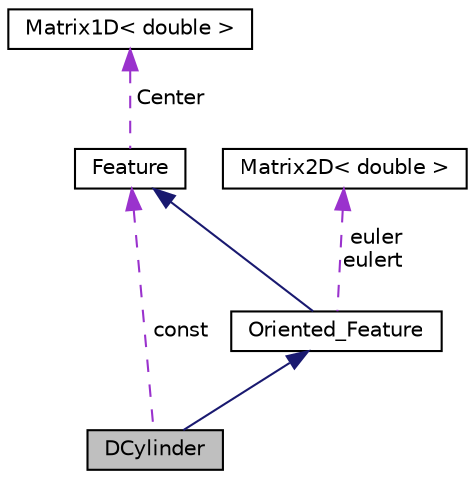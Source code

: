 digraph "DCylinder"
{
  edge [fontname="Helvetica",fontsize="10",labelfontname="Helvetica",labelfontsize="10"];
  node [fontname="Helvetica",fontsize="10",shape=record];
  Node3 [label="DCylinder",height=0.2,width=0.4,color="black", fillcolor="grey75", style="filled", fontcolor="black"];
  Node4 -> Node3 [dir="back",color="midnightblue",fontsize="10",style="solid",fontname="Helvetica"];
  Node4 [label="Oriented_Feature",height=0.2,width=0.4,color="black", fillcolor="white", style="filled",URL="$classOriented__Feature.html"];
  Node5 -> Node4 [dir="back",color="midnightblue",fontsize="10",style="solid",fontname="Helvetica"];
  Node5 [label="Feature",height=0.2,width=0.4,color="black", fillcolor="white", style="filled",URL="$classFeature.html"];
  Node6 -> Node5 [dir="back",color="darkorchid3",fontsize="10",style="dashed",label=" Center" ,fontname="Helvetica"];
  Node6 [label="Matrix1D\< double \>",height=0.2,width=0.4,color="black", fillcolor="white", style="filled",URL="$classMatrix1D.html"];
  Node7 -> Node4 [dir="back",color="darkorchid3",fontsize="10",style="dashed",label=" euler\neulert" ,fontname="Helvetica"];
  Node7 [label="Matrix2D\< double \>",height=0.2,width=0.4,color="black", fillcolor="white", style="filled",URL="$classMatrix2D.html"];
  Node5 -> Node3 [dir="back",color="darkorchid3",fontsize="10",style="dashed",label=" const" ,fontname="Helvetica"];
}
